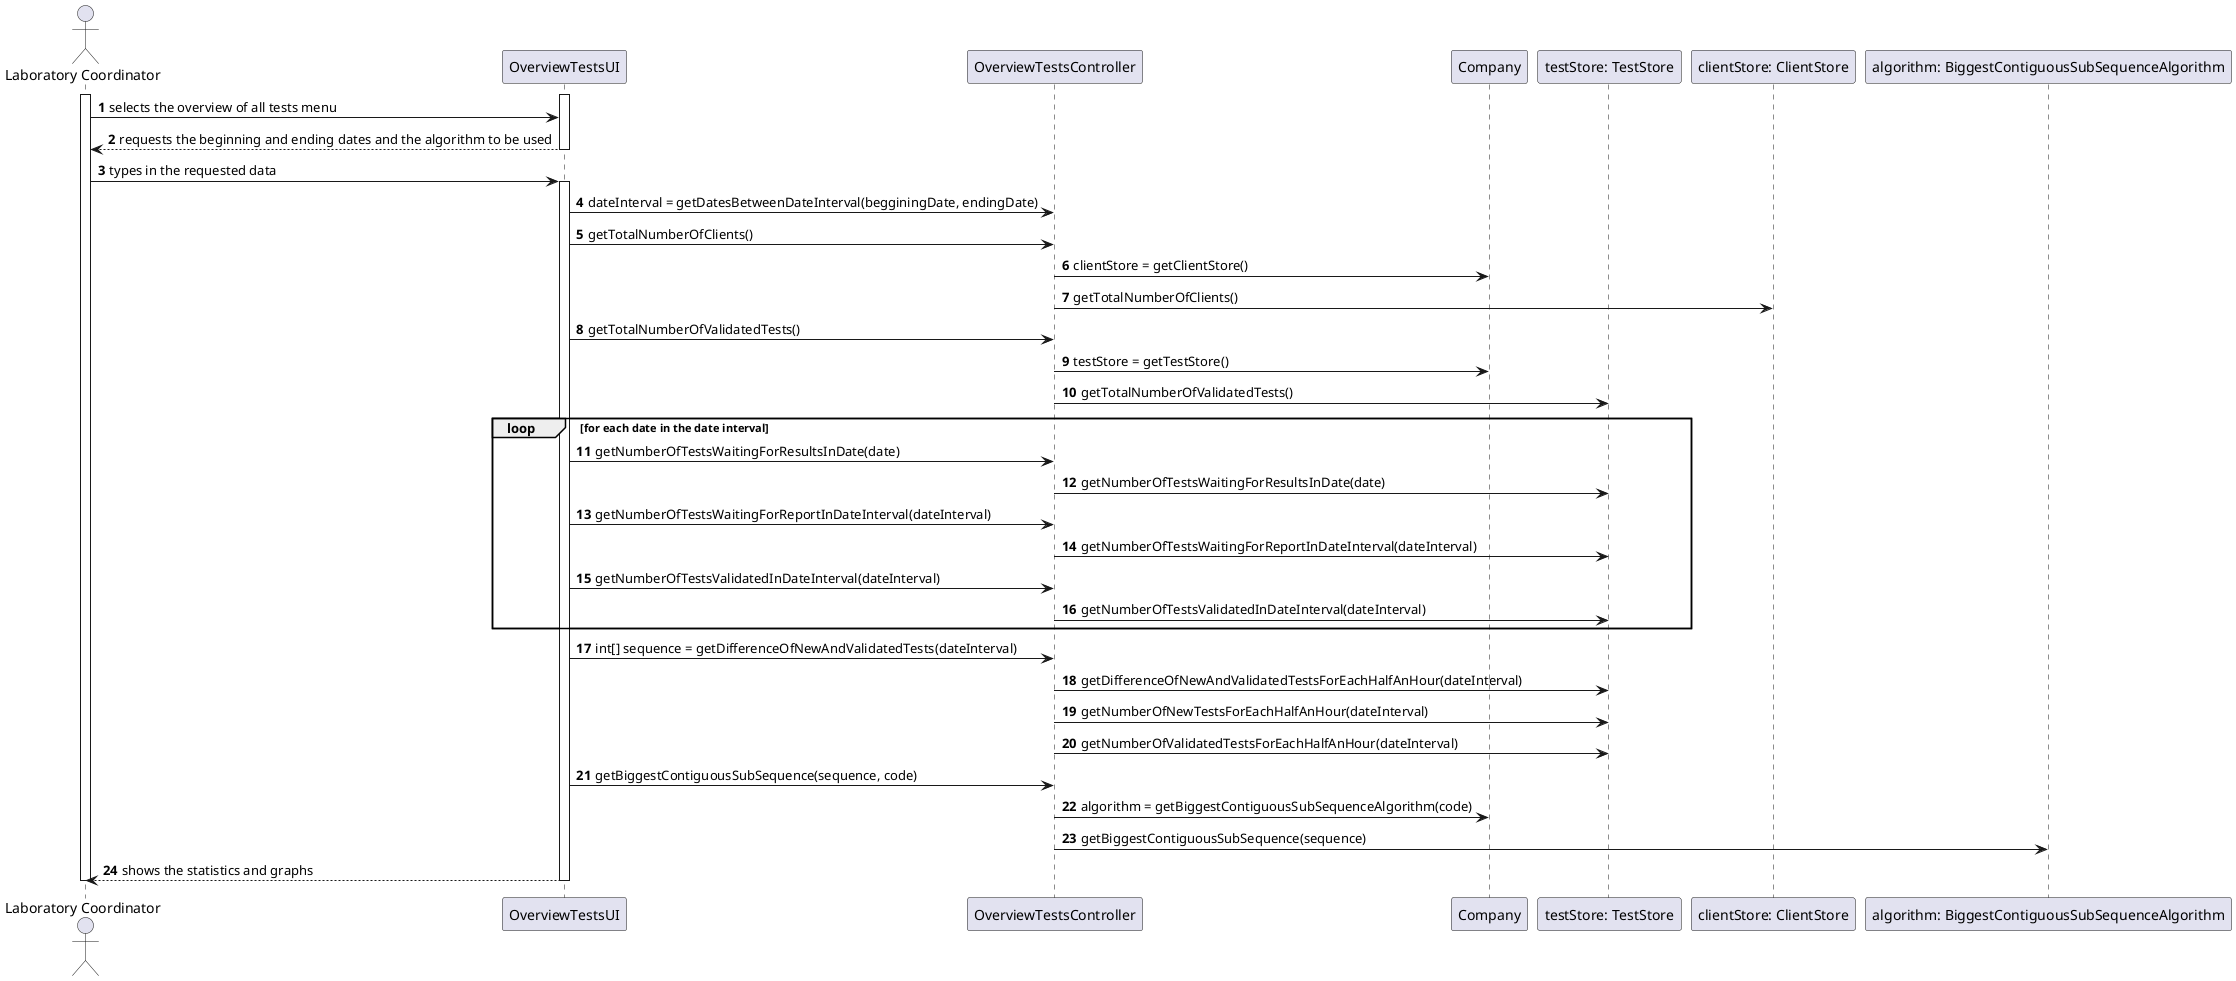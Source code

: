@startuml

autonumber

actor "Laboratory Coordinator" as lc
participant "OverviewTestsUI" as otUI
participant "OverviewTestsController" as otC
participant "Company" as company
participant "testStore: TestStore" as ts
participant "clientStore: ClientStore" as cs
participant "algorithm: BiggestContiguousSubSequenceAlgorithm"

activate lc
activate otUI

lc -> otUI: selects the overview of all tests menu
otUI -[dotted]> lc: requests the beginning and ending dates and the algorithm to be used
deactivate otUI
lc -> otUI: types in the requested data
activate otUI
otUI -> otC: dateInterval = getDatesBetweenDateInterval(begginingDate, endingDate)
otUI -> otC: getTotalNumberOfClients()
otC -> company: clientStore = getClientStore()
otC -> cs: getTotalNumberOfClients()
otUI -> otC: getTotalNumberOfValidatedTests()
otC -> company: testStore = getTestStore()
otC -> ts: getTotalNumberOfValidatedTests()
loop for each date in the date interval
otUI -> otC: getNumberOfTestsWaitingForResultsInDate(date)
otC -> ts: getNumberOfTestsWaitingForResultsInDate(date)
otUI -> otC: getNumberOfTestsWaitingForReportInDateInterval(dateInterval)
otC -> ts: getNumberOfTestsWaitingForReportInDateInterval(dateInterval)
otUI -> otC: getNumberOfTestsValidatedInDateInterval(dateInterval)
otC -> ts: getNumberOfTestsValidatedInDateInterval(dateInterval)
end loop
otUI -> otC: int[] sequence = getDifferenceOfNewAndValidatedTests(dateInterval)
otC -> ts: getDifferenceOfNewAndValidatedTestsForEachHalfAnHour(dateInterval)
otC -> ts: getNumberOfNewTestsForEachHalfAnHour(dateInterval)
otC -> ts: getNumberOfValidatedTestsForEachHalfAnHour(dateInterval)
otUI -> otC: getBiggestContiguousSubSequence(sequence, code)
otC -> company: algorithm = getBiggestContiguousSubSequenceAlgorithm(code)
otC -> "algorithm: BiggestContiguousSubSequenceAlgorithm": getBiggestContiguousSubSequence(sequence)
otUI -[dotted]> lc: shows the statistics and graphs

deactivate otUI
deactivate lc

@enduml